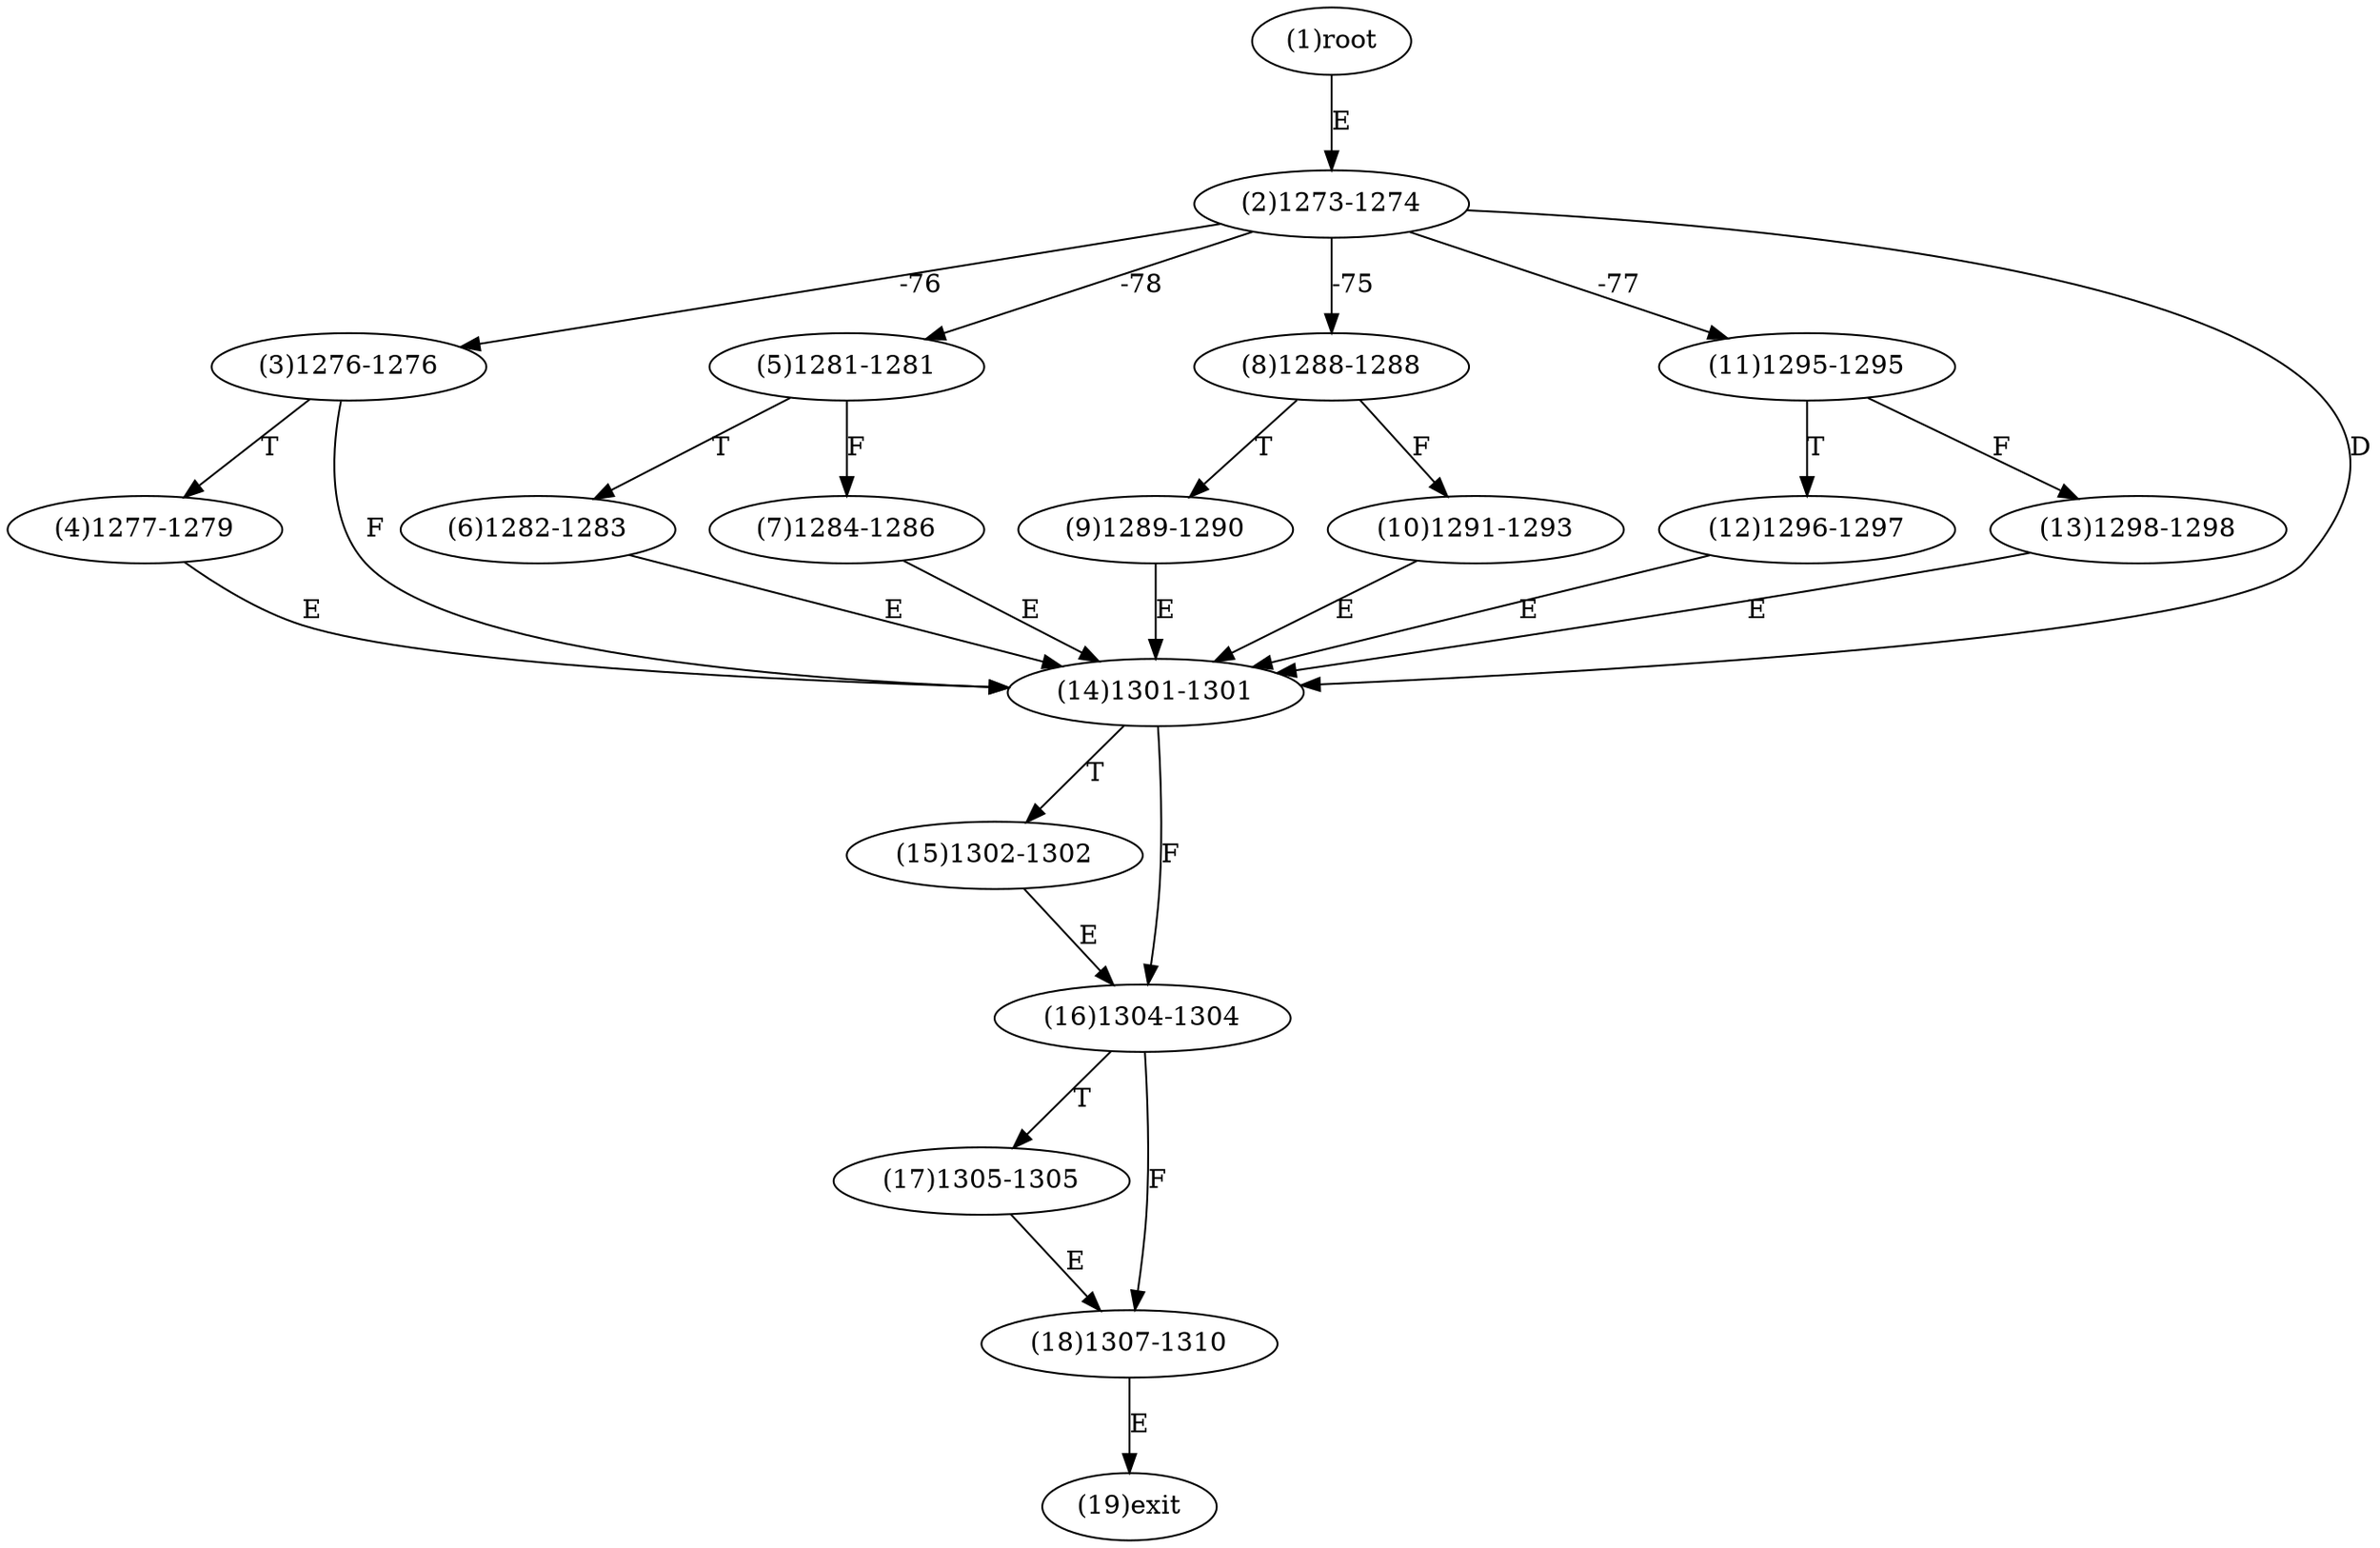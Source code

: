 digraph "" { 
1[ label="(1)root"];
2[ label="(2)1273-1274"];
3[ label="(3)1276-1276"];
4[ label="(4)1277-1279"];
5[ label="(5)1281-1281"];
6[ label="(6)1282-1283"];
7[ label="(7)1284-1286"];
8[ label="(8)1288-1288"];
9[ label="(9)1289-1290"];
10[ label="(10)1291-1293"];
11[ label="(11)1295-1295"];
12[ label="(12)1296-1297"];
13[ label="(13)1298-1298"];
14[ label="(14)1301-1301"];
15[ label="(15)1302-1302"];
17[ label="(17)1305-1305"];
16[ label="(16)1304-1304"];
19[ label="(19)exit"];
18[ label="(18)1307-1310"];
1->2[ label="E"];
2->5[ label="-78"];
2->11[ label="-77"];
2->3[ label="-76"];
2->8[ label="-75"];
2->14[ label="D"];
3->14[ label="F"];
3->4[ label="T"];
4->14[ label="E"];
5->7[ label="F"];
5->6[ label="T"];
6->14[ label="E"];
7->14[ label="E"];
8->10[ label="F"];
8->9[ label="T"];
9->14[ label="E"];
10->14[ label="E"];
11->13[ label="F"];
11->12[ label="T"];
12->14[ label="E"];
13->14[ label="E"];
14->16[ label="F"];
14->15[ label="T"];
15->16[ label="E"];
16->18[ label="F"];
16->17[ label="T"];
17->18[ label="E"];
18->19[ label="E"];
}